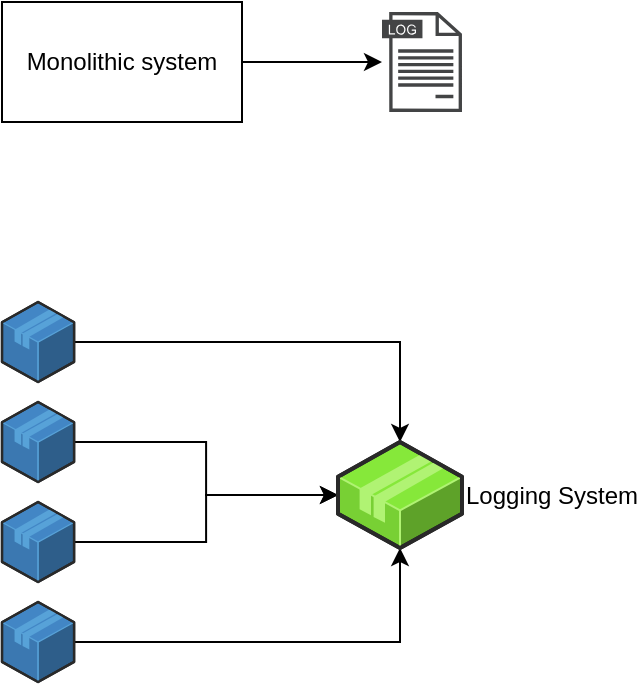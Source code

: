 <mxfile version="14.6.13" type="device" pages="2"><diagram id="AuROvIC5YSdfmLqH7t9C" name="Page-1"><mxGraphModel dx="922" dy="685" grid="1" gridSize="10" guides="1" tooltips="1" connect="1" arrows="1" fold="1" page="1" pageScale="1" pageWidth="827" pageHeight="1169" math="0" shadow="0"><root><mxCell id="0"/><mxCell id="1" parent="0"/><mxCell id="FZF3KW-WpY9aUwRI5vwF-3" style="edgeStyle=orthogonalEdgeStyle;rounded=0;orthogonalLoop=1;jettySize=auto;html=1;" parent="1" source="FZF3KW-WpY9aUwRI5vwF-1" target="FZF3KW-WpY9aUwRI5vwF-2" edge="1"><mxGeometry relative="1" as="geometry"/></mxCell><mxCell id="FZF3KW-WpY9aUwRI5vwF-1" value="Monolithic system" style="rounded=0;whiteSpace=wrap;html=1;" parent="1" vertex="1"><mxGeometry x="110" y="220" width="120" height="60" as="geometry"/></mxCell><mxCell id="FZF3KW-WpY9aUwRI5vwF-2" value="" style="pointerEvents=1;shadow=0;dashed=0;html=1;strokeColor=none;fillColor=#434445;aspect=fixed;labelPosition=center;verticalLabelPosition=bottom;verticalAlign=top;align=center;outlineConnect=0;shape=mxgraph.vvd.log_files;" parent="1" vertex="1"><mxGeometry x="300" y="225" width="40" height="50" as="geometry"/></mxCell><mxCell id="ab2vHR02HxnzRuGl4p2g-9" style="edgeStyle=orthogonalEdgeStyle;rounded=0;orthogonalLoop=1;jettySize=auto;html=1;" edge="1" parent="1" source="ab2vHR02HxnzRuGl4p2g-1" target="ab2vHR02HxnzRuGl4p2g-8"><mxGeometry relative="1" as="geometry"/></mxCell><mxCell id="ab2vHR02HxnzRuGl4p2g-1" value="" style="verticalLabelPosition=bottom;html=1;verticalAlign=top;strokeWidth=1;align=center;outlineConnect=0;dashed=0;outlineConnect=0;shape=mxgraph.aws3d.application;fillColor=#4286c5;strokeColor=#57A2D8;aspect=fixed;" vertex="1" parent="1"><mxGeometry x="110" y="370" width="36.05" height="40" as="geometry"/></mxCell><mxCell id="ab2vHR02HxnzRuGl4p2g-10" style="edgeStyle=orthogonalEdgeStyle;rounded=0;orthogonalLoop=1;jettySize=auto;html=1;" edge="1" parent="1" source="ab2vHR02HxnzRuGl4p2g-2" target="ab2vHR02HxnzRuGl4p2g-8"><mxGeometry relative="1" as="geometry"/></mxCell><mxCell id="ab2vHR02HxnzRuGl4p2g-2" value="" style="verticalLabelPosition=bottom;html=1;verticalAlign=top;strokeWidth=1;align=center;outlineConnect=0;dashed=0;outlineConnect=0;shape=mxgraph.aws3d.application;fillColor=#4286c5;strokeColor=#57A2D8;aspect=fixed;" vertex="1" parent="1"><mxGeometry x="110" y="420" width="36.05" height="40" as="geometry"/></mxCell><mxCell id="ab2vHR02HxnzRuGl4p2g-11" style="edgeStyle=orthogonalEdgeStyle;rounded=0;orthogonalLoop=1;jettySize=auto;html=1;" edge="1" parent="1" source="ab2vHR02HxnzRuGl4p2g-6" target="ab2vHR02HxnzRuGl4p2g-8"><mxGeometry relative="1" as="geometry"/></mxCell><mxCell id="ab2vHR02HxnzRuGl4p2g-6" value="" style="verticalLabelPosition=bottom;html=1;verticalAlign=top;strokeWidth=1;align=center;outlineConnect=0;dashed=0;outlineConnect=0;shape=mxgraph.aws3d.application;fillColor=#4286c5;strokeColor=#57A2D8;aspect=fixed;" vertex="1" parent="1"><mxGeometry x="110" y="470" width="36.05" height="40" as="geometry"/></mxCell><mxCell id="ab2vHR02HxnzRuGl4p2g-12" style="edgeStyle=orthogonalEdgeStyle;rounded=0;orthogonalLoop=1;jettySize=auto;html=1;" edge="1" parent="1" source="ab2vHR02HxnzRuGl4p2g-7" target="ab2vHR02HxnzRuGl4p2g-8"><mxGeometry relative="1" as="geometry"/></mxCell><mxCell id="ab2vHR02HxnzRuGl4p2g-7" value="" style="verticalLabelPosition=bottom;html=1;verticalAlign=top;strokeWidth=1;align=center;outlineConnect=0;dashed=0;outlineConnect=0;shape=mxgraph.aws3d.application;fillColor=#4286c5;strokeColor=#57A2D8;aspect=fixed;" vertex="1" parent="1"><mxGeometry x="110" y="520" width="36.05" height="40" as="geometry"/></mxCell><mxCell id="ab2vHR02HxnzRuGl4p2g-8" value="Logging System" style="verticalLabelPosition=middle;html=1;verticalAlign=middle;strokeWidth=1;align=left;outlineConnect=0;dashed=0;outlineConnect=0;shape=mxgraph.aws3d.application2;fillColor=#86E83A;strokeColor=#B0F373;aspect=fixed;labelPosition=right;" vertex="1" parent="1"><mxGeometry x="278" y="440" width="62" height="53" as="geometry"/></mxCell></root></mxGraphModel></diagram><diagram id="zuS7SqPKZiA9LCjD-Zk7" name="Page-2"><mxGraphModel dx="1106" dy="1922" grid="1" gridSize="10" guides="1" tooltips="1" connect="1" arrows="1" fold="1" page="1" pageScale="1" pageWidth="850" pageHeight="1100" math="0" shadow="0"><root><mxCell id="rrgrYQm6NMpz78PfCAA5-0"/><mxCell id="rrgrYQm6NMpz78PfCAA5-1" parent="rrgrYQm6NMpz78PfCAA5-0"/><mxCell id="rrgrYQm6NMpz78PfCAA5-42" style="edgeStyle=orthogonalEdgeStyle;rounded=0;orthogonalLoop=1;jettySize=auto;html=1;entryX=0.5;entryY=0;entryDx=0;entryDy=0;entryPerimeter=0;" edge="1" parent="rrgrYQm6NMpz78PfCAA5-1" source="rrgrYQm6NMpz78PfCAA5-2" target="rrgrYQm6NMpz78PfCAA5-41"><mxGeometry relative="1" as="geometry"/></mxCell><mxCell id="rrgrYQm6NMpz78PfCAA5-2" value="App Services" style="verticalLabelPosition=top;html=1;verticalAlign=bottom;strokeWidth=1;align=center;outlineConnect=0;dashed=0;outlineConnect=0;shape=mxgraph.aws3d.application;fillColor=#4286c5;strokeColor=#57A2D8;aspect=fixed;labelPosition=center;" vertex="1" parent="rrgrYQm6NMpz78PfCAA5-1"><mxGeometry x="370" y="-160" width="45.06" height="50" as="geometry"/></mxCell><mxCell id="rrgrYQm6NMpz78PfCAA5-48" style="edgeStyle=orthogonalEdgeStyle;rounded=0;orthogonalLoop=1;jettySize=auto;html=1;entryX=0.5;entryY=0;entryDx=0;entryDy=0;entryPerimeter=0;" edge="1" parent="rrgrYQm6NMpz78PfCAA5-1" source="rrgrYQm6NMpz78PfCAA5-3" target="rrgrYQm6NMpz78PfCAA5-41"><mxGeometry relative="1" as="geometry"/></mxCell><mxCell id="rrgrYQm6NMpz78PfCAA5-3" value="" style="verticalLabelPosition=bottom;html=1;verticalAlign=top;strokeWidth=1;align=center;outlineConnect=0;dashed=0;outlineConnect=0;shape=mxgraph.aws3d.application;fillColor=#4286c5;strokeColor=#57A2D8;aspect=fixed;" vertex="1" parent="rrgrYQm6NMpz78PfCAA5-1"><mxGeometry x="430" y="-160" width="45.06" height="50" as="geometry"/></mxCell><mxCell id="rrgrYQm6NMpz78PfCAA5-49" style="edgeStyle=orthogonalEdgeStyle;rounded=0;orthogonalLoop=1;jettySize=auto;html=1;entryX=0.5;entryY=0;entryDx=0;entryDy=0;entryPerimeter=0;" edge="1" parent="rrgrYQm6NMpz78PfCAA5-1" source="rrgrYQm6NMpz78PfCAA5-4" target="rrgrYQm6NMpz78PfCAA5-41"><mxGeometry relative="1" as="geometry"/></mxCell><mxCell id="rrgrYQm6NMpz78PfCAA5-4" value="" style="verticalLabelPosition=bottom;html=1;verticalAlign=top;strokeWidth=1;align=center;outlineConnect=0;dashed=0;outlineConnect=0;shape=mxgraph.aws3d.application;fillColor=#4286c5;strokeColor=#57A2D8;aspect=fixed;" vertex="1" parent="rrgrYQm6NMpz78PfCAA5-1"><mxGeometry x="310" y="-160" width="45.06" height="50" as="geometry"/></mxCell><mxCell id="rrgrYQm6NMpz78PfCAA5-26" style="edgeStyle=orthogonalEdgeStyle;rounded=0;orthogonalLoop=1;jettySize=auto;html=1;" edge="1" parent="rrgrYQm6NMpz78PfCAA5-1" source="rrgrYQm6NMpz78PfCAA5-9" target="rrgrYQm6NMpz78PfCAA5-15"><mxGeometry relative="1" as="geometry"/></mxCell><mxCell id="rrgrYQm6NMpz78PfCAA5-27" style="edgeStyle=orthogonalEdgeStyle;rounded=0;orthogonalLoop=1;jettySize=auto;html=1;" edge="1" parent="rrgrYQm6NMpz78PfCAA5-1" source="rrgrYQm6NMpz78PfCAA5-9" target="rrgrYQm6NMpz78PfCAA5-23"><mxGeometry relative="1" as="geometry"/></mxCell><mxCell id="rrgrYQm6NMpz78PfCAA5-28" style="edgeStyle=orthogonalEdgeStyle;rounded=0;orthogonalLoop=1;jettySize=auto;html=1;" edge="1" parent="rrgrYQm6NMpz78PfCAA5-1" source="rrgrYQm6NMpz78PfCAA5-9" target="rrgrYQm6NMpz78PfCAA5-16"><mxGeometry relative="1" as="geometry"/></mxCell><mxCell id="rrgrYQm6NMpz78PfCAA5-9" value="Queue" style="verticalLabelPosition=bottom;html=1;verticalAlign=top;align=center;strokeColor=none;fillColor=#00BEF2;shape=mxgraph.azure.queue_generic;pointerEvents=1;" vertex="1" parent="rrgrYQm6NMpz78PfCAA5-1"><mxGeometry x="342.53" y="160" width="100" height="32.5" as="geometry"/></mxCell><mxCell id="rrgrYQm6NMpz78PfCAA5-29" style="edgeStyle=orthogonalEdgeStyle;rounded=0;orthogonalLoop=1;jettySize=auto;html=1;entryX=0.5;entryY=0;entryDx=0;entryDy=0;entryPerimeter=0;" edge="1" parent="rrgrYQm6NMpz78PfCAA5-1" source="rrgrYQm6NMpz78PfCAA5-11" target="rrgrYQm6NMpz78PfCAA5-9"><mxGeometry relative="1" as="geometry"/></mxCell><mxCell id="rrgrYQm6NMpz78PfCAA5-11" value="Log Parser&lt;br&gt;" style="verticalLabelPosition=bottom;html=1;verticalAlign=top;strokeWidth=1;align=center;outlineConnect=0;dashed=0;outlineConnect=0;shape=mxgraph.aws3d.application2;fillColor=#86E83A;strokeColor=#B0F373;aspect=fixed;" vertex="1" parent="rrgrYQm6NMpz78PfCAA5-1"><mxGeometry x="401.53" y="50" width="62" height="53" as="geometry"/></mxCell><mxCell id="rrgrYQm6NMpz78PfCAA5-30" style="edgeStyle=orthogonalEdgeStyle;rounded=0;orthogonalLoop=1;jettySize=auto;html=1;entryX=0.5;entryY=0;entryDx=0;entryDy=0;entryPerimeter=0;" edge="1" parent="rrgrYQm6NMpz78PfCAA5-1" source="rrgrYQm6NMpz78PfCAA5-14" target="rrgrYQm6NMpz78PfCAA5-9"><mxGeometry relative="1" as="geometry"/></mxCell><mxCell id="rrgrYQm6NMpz78PfCAA5-14" value="Log Parser" style="verticalLabelPosition=bottom;html=1;verticalAlign=top;strokeWidth=1;align=center;outlineConnect=0;dashed=0;outlineConnect=0;shape=mxgraph.aws3d.application2;fillColor=#86E83A;strokeColor=#B0F373;aspect=fixed;" vertex="1" parent="rrgrYQm6NMpz78PfCAA5-1"><mxGeometry x="321.53" y="50" width="62" height="53" as="geometry"/></mxCell><mxCell id="rrgrYQm6NMpz78PfCAA5-38" style="edgeStyle=orthogonalEdgeStyle;rounded=0;orthogonalLoop=1;jettySize=auto;html=1;" edge="1" parent="rrgrYQm6NMpz78PfCAA5-1" source="rrgrYQm6NMpz78PfCAA5-15" target="rrgrYQm6NMpz78PfCAA5-17"><mxGeometry relative="1" as="geometry"/></mxCell><mxCell id="rrgrYQm6NMpz78PfCAA5-15" value="Warning Log Aggregator" style="verticalLabelPosition=bottom;html=1;verticalAlign=top;strokeWidth=1;align=center;outlineConnect=0;dashed=0;outlineConnect=0;shape=mxgraph.aws3d.application2;fillColor=#86E83A;strokeColor=#B0F373;aspect=fixed;labelPosition=center;" vertex="1" parent="rrgrYQm6NMpz78PfCAA5-1"><mxGeometry x="361.53" y="270" width="62" height="53" as="geometry"/></mxCell><mxCell id="rrgrYQm6NMpz78PfCAA5-37" style="edgeStyle=orthogonalEdgeStyle;rounded=0;orthogonalLoop=1;jettySize=auto;html=1;" edge="1" parent="rrgrYQm6NMpz78PfCAA5-1" source="rrgrYQm6NMpz78PfCAA5-16" target="rrgrYQm6NMpz78PfCAA5-18"><mxGeometry relative="1" as="geometry"/></mxCell><mxCell id="rrgrYQm6NMpz78PfCAA5-16" value="Error Log Aggregator" style="verticalLabelPosition=bottom;html=1;verticalAlign=top;strokeWidth=1;align=center;outlineConnect=0;dashed=0;outlineConnect=0;shape=mxgraph.aws3d.application2;fillColor=#86E83A;strokeColor=#B0F373;aspect=fixed;labelPosition=center;" vertex="1" parent="rrgrYQm6NMpz78PfCAA5-1"><mxGeometry x="220" y="270" width="62" height="53" as="geometry"/></mxCell><mxCell id="rrgrYQm6NMpz78PfCAA5-40" style="edgeStyle=orthogonalEdgeStyle;rounded=0;orthogonalLoop=1;jettySize=auto;html=1;" edge="1" parent="rrgrYQm6NMpz78PfCAA5-1" source="rrgrYQm6NMpz78PfCAA5-17" target="rrgrYQm6NMpz78PfCAA5-22"><mxGeometry relative="1" as="geometry"/></mxCell><mxCell id="rrgrYQm6NMpz78PfCAA5-17" value="NoSQL" style="verticalLabelPosition=bottom;html=1;verticalAlign=top;strokeWidth=1;align=center;outlineConnect=0;dashed=0;outlineConnect=0;shape=mxgraph.aws3d.simpleDb;fillColor=#ECECEC;strokeColor=#5E5E5E;aspect=fixed;" vertex="1" parent="rrgrYQm6NMpz78PfCAA5-1"><mxGeometry x="369" y="390" width="46.24" height="50" as="geometry"/></mxCell><mxCell id="rrgrYQm6NMpz78PfCAA5-18" value="" style="verticalLabelPosition=bottom;html=1;verticalAlign=top;strokeWidth=1;align=center;outlineConnect=0;dashed=0;outlineConnect=0;shape=mxgraph.aws3d.simpleDb;fillColor=#ECECEC;strokeColor=#5E5E5E;aspect=fixed;" vertex="1" parent="rrgrYQm6NMpz78PfCAA5-1"><mxGeometry x="310" y="390" width="46.24" height="50" as="geometry"/></mxCell><mxCell id="rrgrYQm6NMpz78PfCAA5-19" value="" style="verticalLabelPosition=bottom;html=1;verticalAlign=top;strokeWidth=1;align=center;outlineConnect=0;dashed=0;outlineConnect=0;shape=mxgraph.aws3d.simpleDb;fillColor=#ECECEC;strokeColor=#5E5E5E;aspect=fixed;" vertex="1" parent="rrgrYQm6NMpz78PfCAA5-1"><mxGeometry x="428.77" y="390" width="46.24" height="50" as="geometry"/></mxCell><mxCell id="rrgrYQm6NMpz78PfCAA5-22" value="Visualization Tool - Grafana" style="verticalLabelPosition=bottom;html=1;verticalAlign=top;strokeWidth=1;align=center;outlineConnect=0;dashed=0;outlineConnect=0;shape=mxgraph.aws3d.application2;fillColor=#86E83A;strokeColor=#B0F373;aspect=fixed;" vertex="1" parent="rrgrYQm6NMpz78PfCAA5-1"><mxGeometry x="361.12" y="497" width="62" height="53" as="geometry"/></mxCell><mxCell id="rrgrYQm6NMpz78PfCAA5-25" style="edgeStyle=orthogonalEdgeStyle;rounded=0;orthogonalLoop=1;jettySize=auto;html=1;" edge="1" parent="rrgrYQm6NMpz78PfCAA5-1" source="rrgrYQm6NMpz78PfCAA5-23" target="rrgrYQm6NMpz78PfCAA5-24"><mxGeometry relative="1" as="geometry"/></mxCell><mxCell id="rrgrYQm6NMpz78PfCAA5-39" style="edgeStyle=orthogonalEdgeStyle;rounded=0;orthogonalLoop=1;jettySize=auto;html=1;" edge="1" parent="rrgrYQm6NMpz78PfCAA5-1" source="rrgrYQm6NMpz78PfCAA5-23" target="rrgrYQm6NMpz78PfCAA5-19"><mxGeometry relative="1" as="geometry"/></mxCell><mxCell id="rrgrYQm6NMpz78PfCAA5-23" value="Alert Service" style="verticalLabelPosition=bottom;html=1;verticalAlign=top;strokeWidth=1;align=center;outlineConnect=0;dashed=0;outlineConnect=0;shape=mxgraph.aws3d.application2;fillColor=#86E83A;strokeColor=#B0F373;aspect=fixed;labelPosition=center;" vertex="1" parent="rrgrYQm6NMpz78PfCAA5-1"><mxGeometry x="510.0" y="270" width="62" height="53" as="geometry"/></mxCell><mxCell id="rrgrYQm6NMpz78PfCAA5-24" value="Alert Email" style="verticalLabelPosition=bottom;html=1;verticalAlign=top;strokeWidth=1;align=center;outlineConnect=0;dashed=0;outlineConnect=0;shape=mxgraph.aws3d.email;aspect=fixed;strokeColor=#292929;" vertex="1" parent="rrgrYQm6NMpz78PfCAA5-1"><mxGeometry x="660" y="268" width="43" height="57.0" as="geometry"/></mxCell><mxCell id="rrgrYQm6NMpz78PfCAA5-44" style="edgeStyle=orthogonalEdgeStyle;rounded=0;orthogonalLoop=1;jettySize=auto;html=1;" edge="1" parent="rrgrYQm6NMpz78PfCAA5-1" source="rrgrYQm6NMpz78PfCAA5-41" target="rrgrYQm6NMpz78PfCAA5-14"><mxGeometry relative="1" as="geometry"/></mxCell><mxCell id="rrgrYQm6NMpz78PfCAA5-45" style="edgeStyle=orthogonalEdgeStyle;rounded=0;orthogonalLoop=1;jettySize=auto;html=1;" edge="1" parent="rrgrYQm6NMpz78PfCAA5-1" source="rrgrYQm6NMpz78PfCAA5-41" target="rrgrYQm6NMpz78PfCAA5-11"><mxGeometry relative="1" as="geometry"/></mxCell><mxCell id="rrgrYQm6NMpz78PfCAA5-41" value="Queue" style="verticalLabelPosition=bottom;html=1;verticalAlign=top;align=center;strokeColor=none;fillColor=#00BEF2;shape=mxgraph.azure.queue_generic;pointerEvents=1;" vertex="1" parent="rrgrYQm6NMpz78PfCAA5-1"><mxGeometry x="342.12" y="-70" width="100" height="32.5" as="geometry"/></mxCell></root></mxGraphModel></diagram></mxfile>